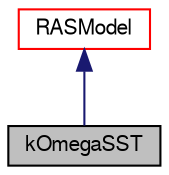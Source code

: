 digraph "kOmegaSST"
{
  bgcolor="transparent";
  edge [fontname="FreeSans",fontsize="10",labelfontname="FreeSans",labelfontsize="10"];
  node [fontname="FreeSans",fontsize="10",shape=record];
  Node0 [label="kOmegaSST",height=0.2,width=0.4,color="black", fillcolor="grey75", style="filled", fontcolor="black"];
  Node1 -> Node0 [dir="back",color="midnightblue",fontsize="10",style="solid",fontname="FreeSans"];
  Node1 [label="RASModel",height=0.2,width=0.4,color="red",URL="$a31074.html",tooltip="Abstract base class for incompressible turbulence models. "];
}
